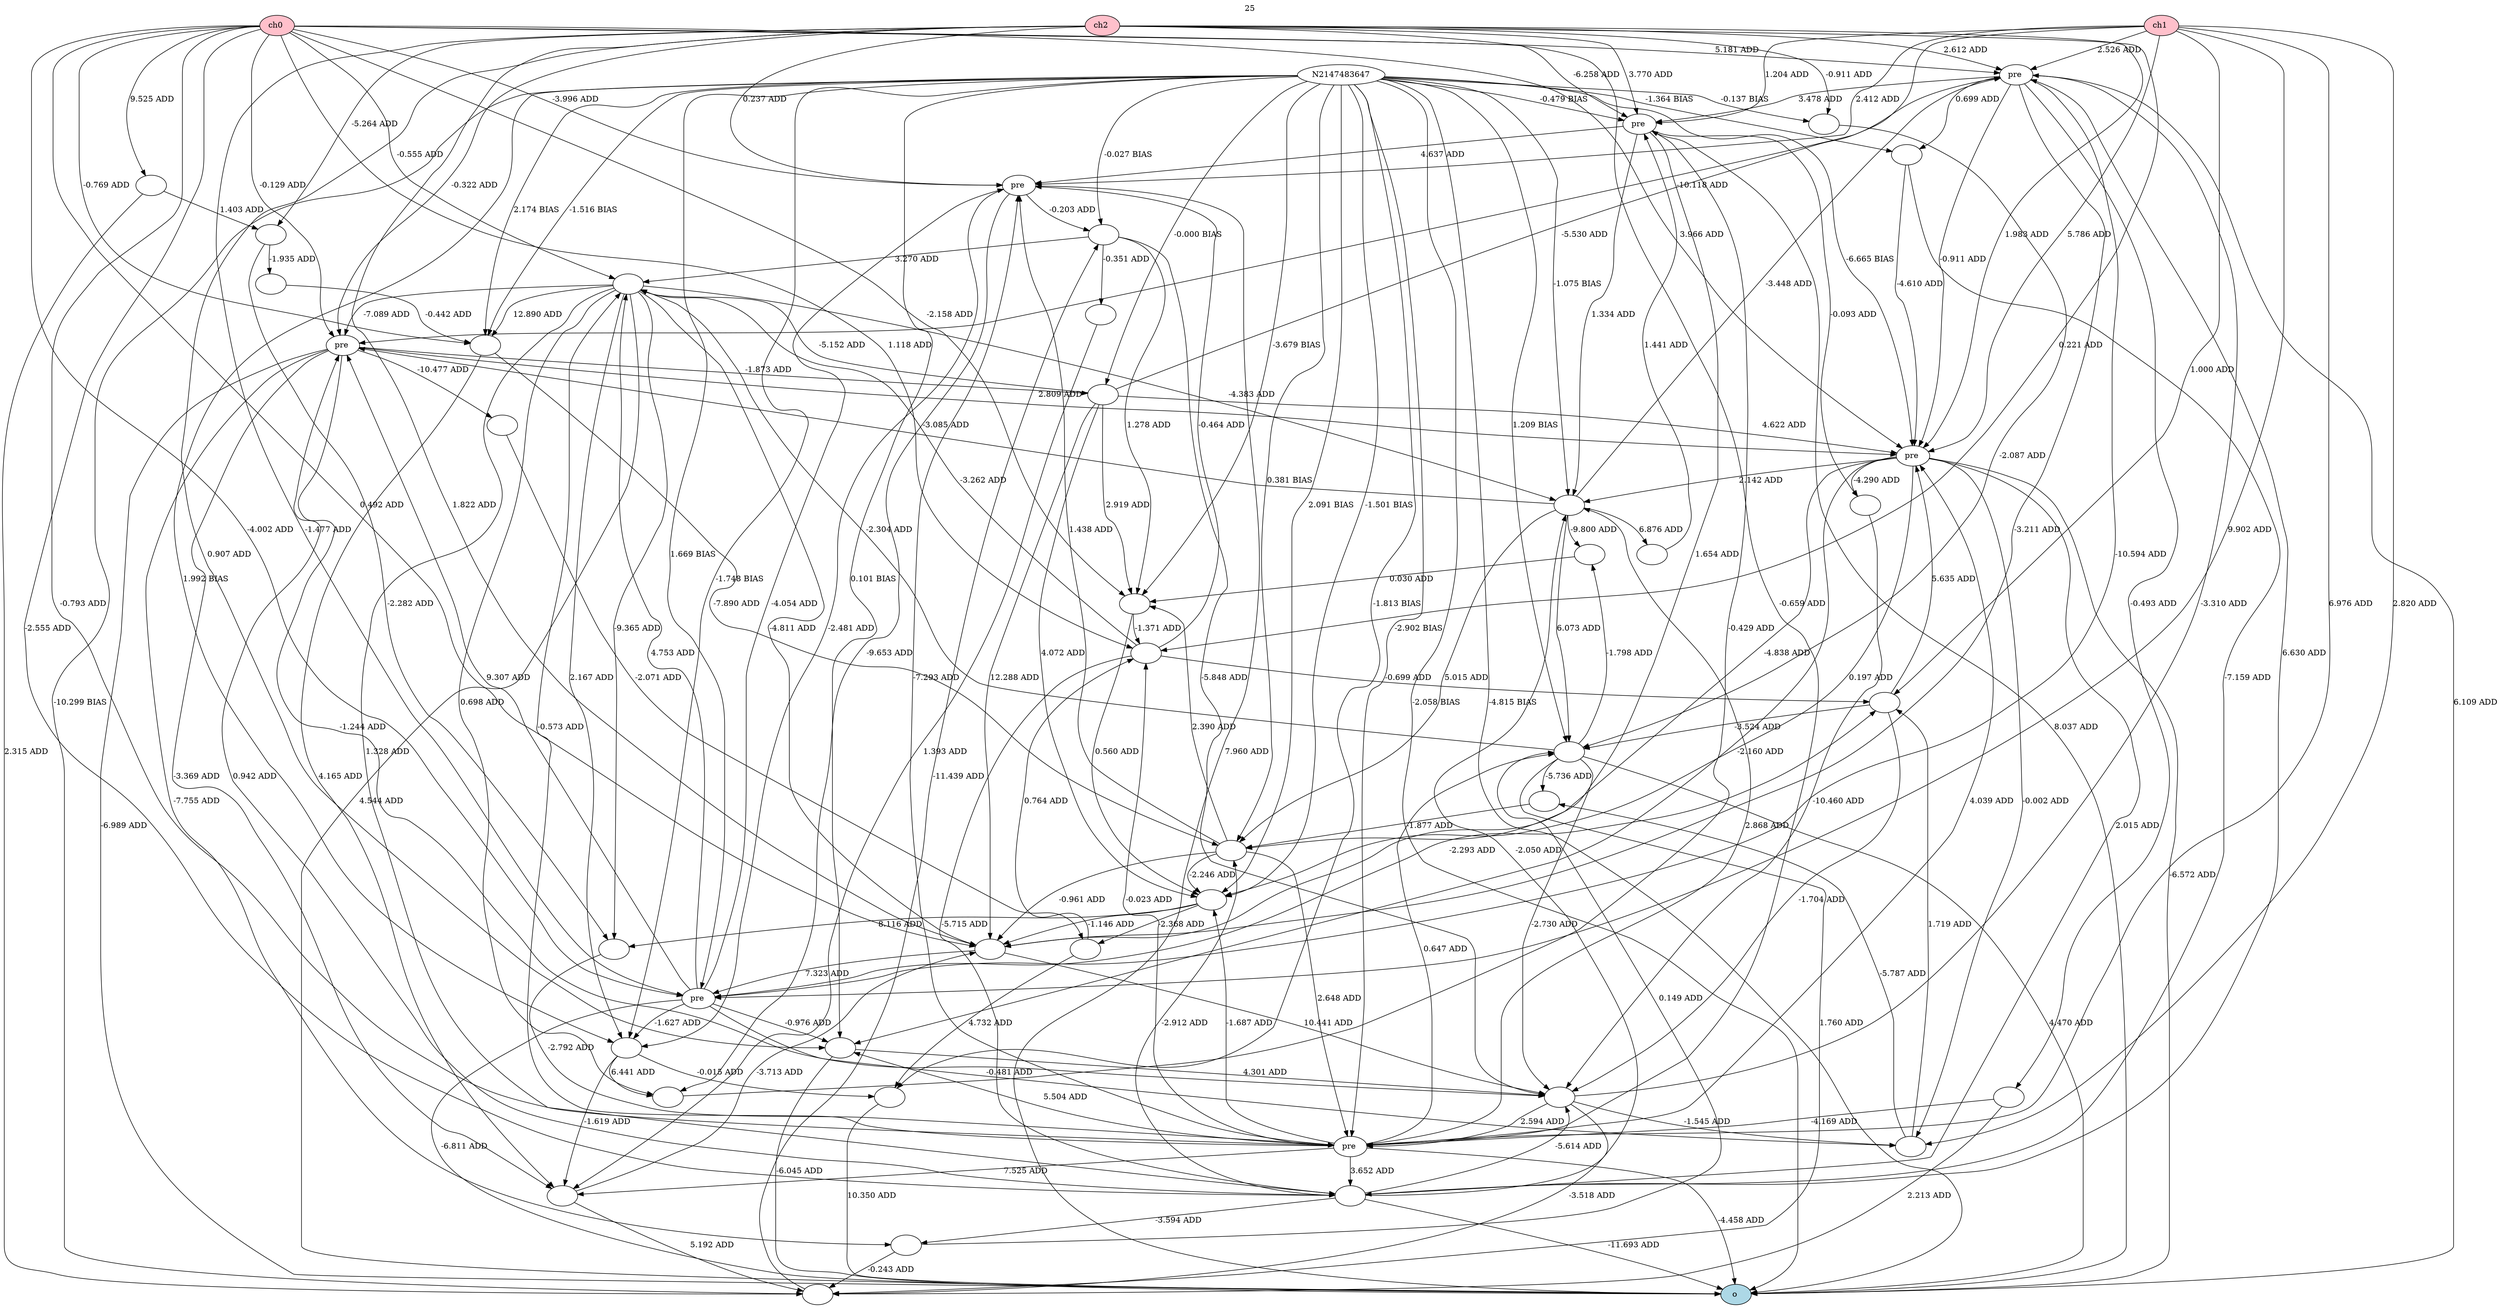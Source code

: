 digraph g {
graph [overlap="false"];
N251372 -> N251365 [label="5.181 ADD"];
N251372 -> N251366 [label="-3.996 ADD"];
N251372 -> N251369 [label="-0.129 ADD"];
N251372 -> N251371 [label="-6.258 ADD"];
N251372 -> N251368 [label="-0.793 ADD"];
N251372 -> N251370 [label="3.966 ADD"];
N251372 -> N251367 [label="-4.002 ADD"];
N251373 -> N251365 [label="2.612 ADD"];
N251373 -> N251366 [label="0.237 ADD"];
N251373 -> N251369 [label="-0.322 ADD"];
N251373 -> N251371 [label="3.770 ADD"];
N251373 -> N251368 [label="-0.659 ADD"];
N251373 -> N251370 [label="1.983 ADD"];
N251373 -> N251367 [label="-1.477 ADD"];
N251374 -> N251365 [label="2.526 ADD"];
N251374 -> N251366 [label="2.412 ADD"];
N251374 -> N251369 [label="-10.118 ADD"];
N251374 -> N251371 [label="1.204 ADD"];
N251374 -> N251368 [label="6.976 ADD"];
N251374 -> N251370 [label="5.786 ADD"];
N251374 -> N251367 [label="9.902 ADD"];
N251365 -> N251375 [label="6.109 ADD"];
N251366 -> N251375 [label="7.960 ADD"];
N251369 -> N251375 [label="-6.989 ADD"];
N251371 -> N251375 [label="8.037 ADD"];
N251368 -> N251375 [label="-4.458 ADD"];
N251370 -> N251375 [label="-6.572 ADD"];
N251367 -> N251375 [label="-6.811 ADD"];
N251373 -> N251779 [label="1.822 ADD"];
N251779 -> N251367 [label="7.323 ADD"];
N251365 -> N251779 [label="-3.211 ADD"];
N251365 -> N251367 [label="-10.594 ADD"];
N251368 -> N251370 [label="4.039 ADD"];
N251367 -> N252551 [label="4.753 ADD"];
N252551 -> N251375 [label="4.544 ADD"];
N251368 -> N251366 [label="-7.293 ADD"];
N252551 -> N252954 [label="-4.383 ADD"];
N252954 -> N251369 [label="-3.085 ADD"];
N251368 -> N252551 [label="-0.573 ADD"];
N2147483647 -> N251370 [label="-6.665 BIAS"];
N251368 -> N252954 [label="2.868 ADD"];
N251779 -> N257978 [label="10.441 ADD"];
N257978 -> N251365 [label="-3.310 ADD"];
N251371 -> N252954 [label="1.334 ADD"];
N251369 -> N258459 [label="-1.873 ADD"];
N258459 -> N252551 [label="-5.152 ADD"];
N2147483647 -> N251375 [label="-2.058 BIAS"];
N251371 -> N251366 [label="4.637 ADD"];
N2147483647 -> N251368 [label="-2.902 BIAS"];
N258459 -> N251370 [label="4.622 ADD"];
N251367 -> N251369 [label="9.307 ADD"];
N258459 -> N251779 [label="12.288 ADD"];
N2147483647 -> N251375 [label="-4.815 BIAS"];
N251373 -> N264262 [label="0.221 ADD"];
N264262 -> N252551 [label="-3.262 ADD"];
N251372 -> N264827 [label="-2.555 ADD"];
N264827 -> N251375 [label="-11.693 ADD"];
N2147483647 -> N252954 [label="-1.075 BIAS"];
N251372 -> N264262 [label="1.118 ADD"];
N251370 -> N264827 [label="2.015 ADD"];
N2147483647 -> N251367 [label="1.669 BIAS"];
N264827 -> N251365 [label="6.630 ADD"];
N258459 -> N251365 [label="-5.530 ADD"];
N264827 -> N251369 [label="0.942 ADD"];
N264262 -> N271594 [label="-0.699 ADD"];
N271594 -> N251370 [label="5.635 ADD"];
N251372 -> N251779 [label="0.492 ADD"];
N252954 -> N272451 [label="6.073 ADD"];
N272451 -> N252551 [label="-2.304 ADD"];
N251370 -> N274193 [label="-0.002 ADD"];
N274193 -> N271594 [label="1.719 ADD"];
N251372 -> N252551 [label="-0.555 ADD"];
N272451 -> N257978 [label="-2.730 ADD"];
N251368 -> N272451 [label="0.647 ADD"];
N2147483647 -> N251371 [label="-0.479 BIAS"];
N264827 -> N252954 [label="-2.050 ADD"];
N252954 -> N251365 [label="-3.448 ADD"];
N252551 -> N264827 [label="1.328 ADD"];
N251365 -> N251371 [label="3.478 ADD"];
N251370 -> N252954 [label="2.142 ADD"];
N251370 -> N287849 [label="-2.160 ADD"];
N287849 -> N257978 [label="4.301 ADD"];
N251373 -> N287849 [label="0.907 ADD"];
N2147483647 -> N272451 [label="1.209 BIAS"];
N264262 -> N264827 [label="-5.715 ADD"];
N271594 -> N257978 [label="-1.704 ADD"];
N251371 -> N251779 [label="1.654 ADD"];
N272451 -> N251375 [label="4.470 ADD"];
N251367 -> N271594 [label="-2.293 ADD"];
N252551 -> N251369 [label="-7.089 ADD"];
N258459 -> N291965 [label="4.072 ADD"];
N291965 -> N251779 [label="-1.146 ADD"];
N251367 -> N251366 [label="-4.054 ADD"];
N251374 -> N274193 [label="2.820 ADD"];
N251365 -> N251370 [label="-0.911 ADD"];
N251367 -> N287849 [label="-0.976 ADD"];
N2147483647 -> N291965 [label="-1.501 BIAS"];
N2147483647 -> N291965 [label="2.091 BIAS"];
N264827 -> N304199 [label="-2.912 ADD"];
N304199 -> N251779 [label="-0.961 ADD"];
N251368 -> N264827 [label="3.652 ADD"];
N264827 -> N257978 [label="-5.614 ADD"];
N304199 -> N291965 [label="-2.246 ADD"];
N251370 -> N304199 [label="-4.838 ADD"];
N251368 -> N264262 [label="-0.023 ADD"];
N251366 -> N315608 [label="-0.203 ADD"];
N315608 -> N252551 [label="3.270 ADD"];
N315608 -> N315609 [label="1.278 ADD"];
N315609 -> N291965 [label="0.560 ADD"];
N2147483647 -> N258459 [label="-0.000 BIAS"];
N251368 -> N291965 [label="-1.687 ADD"];
N304199 -> N315609 [label="2.390 ADD"];
N315608 -> N257978 [label="-5.848 ADD"];
N251370 -> N291965 [label="0.197 ADD"];
N251368 -> N287849 [label="5.504 ADD"];
N251369 -> N326371 [label="-3.369 ADD"];
N326371 -> N251779 [label="-3.713 ADD"];
N257978 -> N327967 [label="-3.518 ADD"];
N327967 -> N315608 [label="-11.439 ADD"];
N257978 -> N251368 [label="2.594 ADD"];
N326371 -> N327967 [label="5.192 ADD"];
N251369 -> N257978 [label="-1.244 ADD"];
N287849 -> N251375 [label="-6.045 ADD"];
N2147483647 -> N304199 [label="0.381 BIAS"];
N271594 -> N272451 [label="-3.524 ADD"];
N252551 -> N251779 [label="-4.811 ADD"];
N264262 -> N251366 [label="-0.464 ADD"];
N251367 -> N340125 [label="-1.627 ADD"];
N340125 -> N326371 [label="-1.619 ADD"];
N252954 -> N304199 [label="5.015 ADD"];
N315609 -> N264262 [label="-1.371 ADD"];
N2147483647 -> N315608 [label="-0.027 BIAS"];
N340125 -> N348622 [label="-0.015 ADD"];
N348622 -> N251375 [label="10.350 ADD"];
N251365 -> N349751 [label="0.699 ADD"];
N349751 -> N264827 [label="-7.159 ADD"];
N2147483647 -> N348622 [label="-1.813 BIAS"];
N258459 -> N315609 [label="2.919 ADD"];
N251370 -> N352492 [label="-4.290 ADD"];
N352492 -> N257978 [label="-10.460 ADD"];
N252551 -> N353117 [label="0.698 ADD"];
N353117 -> N251371 [label="-0.429 ADD"];
N2147483647 -> N349751 [label="-1.364 BIAS"];
N257978 -> N274193 [label="-1.545 ADD"];
N2147483647 -> N315609 [label="-3.679 BIAS"];
N251373 -> N363168 [label="-0.911 ADD"];
N363168 -> N272451 [label="-2.087 ADD"];
N252551 -> N340125 [label="2.167 ADD"];
N272451 -> N327967 [label="1.760 ADD"];
N251365 -> N368050 [label="-0.493 ADD"];
N368050 -> N327967 [label="2.213 ADD"];
N349751 -> N251370 [label="-4.610 ADD"];
N264827 -> N370523 [label="-3.594 ADD"];
N370523 -> N272451 [label="0.149 ADD"];
N251366 -> N340125 [label="-2.481 ADD"];
N2147483647 -> N340125 [label="-1.748 BIAS"];
N251368 -> N326371 [label="7.525 ADD"];
N2147483647 -> N327967 [label="-10.299 BIAS"];
N304199 -> N251366 [label="1.438 ADD"];
N251372 -> N395123 [label="-0.769 ADD"];
N395123 -> N304199 [label="-7.890 ADD"];
N251374 -> N271594 [label="1.000 ADD"];
N368050 -> N251368 [label="-4.169 ADD"];
N251372 -> N406390 [label="9.525 ADD"];
N406390 -> N327967 [label="2.315 ADD"];
N291965 -> N406391 [label="-2.368 ADD"];
N406391 -> N264262 [label="0.764 ADD"];
N2147483647 -> N395123 [label="2.174 BIAS"];
N406391 -> N348622 [label="4.732 ADD"];
N251372 -> N315609 [label="-2.158 ADD"];
N251366 -> N353117 [label="-9.653 ADD"];
N370523 -> N327967 [label="-0.243 ADD"];
N2147483647 -> N395123 [label="-1.516 BIAS"];
N251369 -> N418825 [label="-10.477 ADD"];
N418825 -> N406391 [label="-2.071 ADD"];
N252551 -> N395123 [label="12.890 ADD"];
N304199 -> N251368 [label="2.648 ADD"];
N252954 -> N426506 [label="-9.800 ADD"];
N426506 -> N315609 [label="0.030 ADD"];
N291965 -> N426507 [label="8.116 ADD"];
N426507 -> N251368 [label="-2.792 ADD"];
N340125 -> N353117 [label="6.441 ADD"];
N2147483647 -> N340125 [label="1.992 BIAS"];
N406390 -> N449691 [label="1.403 ADD"];
N449691 -> N426507 [label="-2.282 ADD"];
N251373 -> N449691 [label="-5.264 ADD"];
N272451 -> N454768 [label="-5.736 ADD"];
N454768 -> N304199 [label="-1.877 ADD"];
N251371 -> N352492 [label="-0.093 ADD"];
N2147483647 -> N287849 [label="0.101 BIAS"];
N252551 -> N426507 [label="-9.365 ADD"];
N395123 -> N326371 [label="4.165 ADD"];
N315608 -> N464957 [label="-0.351 ADD"];
N464957 -> N326371 [label="1.393 ADD"];
N2147483647 -> N363168 [label="-0.137 BIAS"];
N274193 -> N454768 [label="-5.787 ADD"];
N251369 -> N251370 [label="2.809 ADD"];
N251369 -> N370523 [label="-7.755 ADD"];
N251367 -> N274193 [label="-0.481 ADD"];
N449691 -> N495803 [label="-1.935 ADD"];
N495803 -> N395123 [label="-0.442 ADD"];
N272451 -> N426506 [label="-1.798 ADD"];
N252954 -> N509492 [label="6.876 ADD"];
N509492 -> N251371 [label="1.441 ADD"];
N251365 [label="pre ",fillcolor="white",style="filled"];
N251366 [label="pre ",fillcolor="white",style="filled"];
N251367 [label="pre ",fillcolor="white",style="filled"];
N251368 [label="pre ",fillcolor="white",style="filled"];
N251369 [label="pre ",fillcolor="white",style="filled"];
N251370 [label="pre ",fillcolor="white",style="filled"];
N251371 [label="pre ",fillcolor="white",style="filled"];
N251372 [label="ch0 ",fillcolor="pink",style="filled"];
N251373 [label="ch2 ",fillcolor="pink",style="filled"];
N251374 [label="ch1 ",fillcolor="pink",style="filled"];
N251375 [label="o ",fillcolor="lightblue",style="filled"];
N251779 [label=" ",fillcolor="white",style="filled"];
N252551 [label=" ",fillcolor="white",style="filled"];
N252954 [label=" ",fillcolor="white",style="filled"];
N257978 [label=" ",fillcolor="white",style="filled"];
N258459 [label=" ",fillcolor="white",style="filled"];
N264262 [label=" ",fillcolor="white",style="filled"];
N264827 [label=" ",fillcolor="white",style="filled"];
N271594 [label=" ",fillcolor="white",style="filled"];
N272451 [label=" ",fillcolor="white",style="filled"];
N274193 [label=" ",fillcolor="white",style="filled"];
N287849 [label=" ",fillcolor="white",style="filled"];
N291965 [label=" ",fillcolor="white",style="filled"];
N304199 [label=" ",fillcolor="white",style="filled"];
N315608 [label=" ",fillcolor="white",style="filled"];
N315609 [label=" ",fillcolor="white",style="filled"];
N326371 [label=" ",fillcolor="white",style="filled"];
N327967 [label=" ",fillcolor="white",style="filled"];
N340125 [label=" ",fillcolor="white",style="filled"];
N348622 [label=" ",fillcolor="white",style="filled"];
N349751 [label=" ",fillcolor="white",style="filled"];
N352492 [label=" ",fillcolor="white",style="filled"];
N353117 [label=" ",fillcolor="white",style="filled"];
N363168 [label=" ",fillcolor="white",style="filled"];
N368050 [label=" ",fillcolor="white",style="filled"];
N370523 [label=" ",fillcolor="white",style="filled"];
N395123 [label=" ",fillcolor="white",style="filled"];
N406390 [label=" ",fillcolor="white",style="filled"];
N406391 [label=" ",fillcolor="white",style="filled"];
N418825 [label=" ",fillcolor="white",style="filled"];
N426506 [label=" ",fillcolor="white",style="filled"];
N426507 [label=" ",fillcolor="white",style="filled"];
N449691 [label=" ",fillcolor="white",style="filled"];
N454768 [label=" ",fillcolor="white",style="filled"];
N464957 [label=" ",fillcolor="white",style="filled"];
N495803 [label=" ",fillcolor="white",style="filled"];
N509492 [label=" ",fillcolor="white",style="filled"];
{rank=min; N251372; N251373; N251374; }
{rank=max; N251375; }
labelloc="t"
label="25"
}

